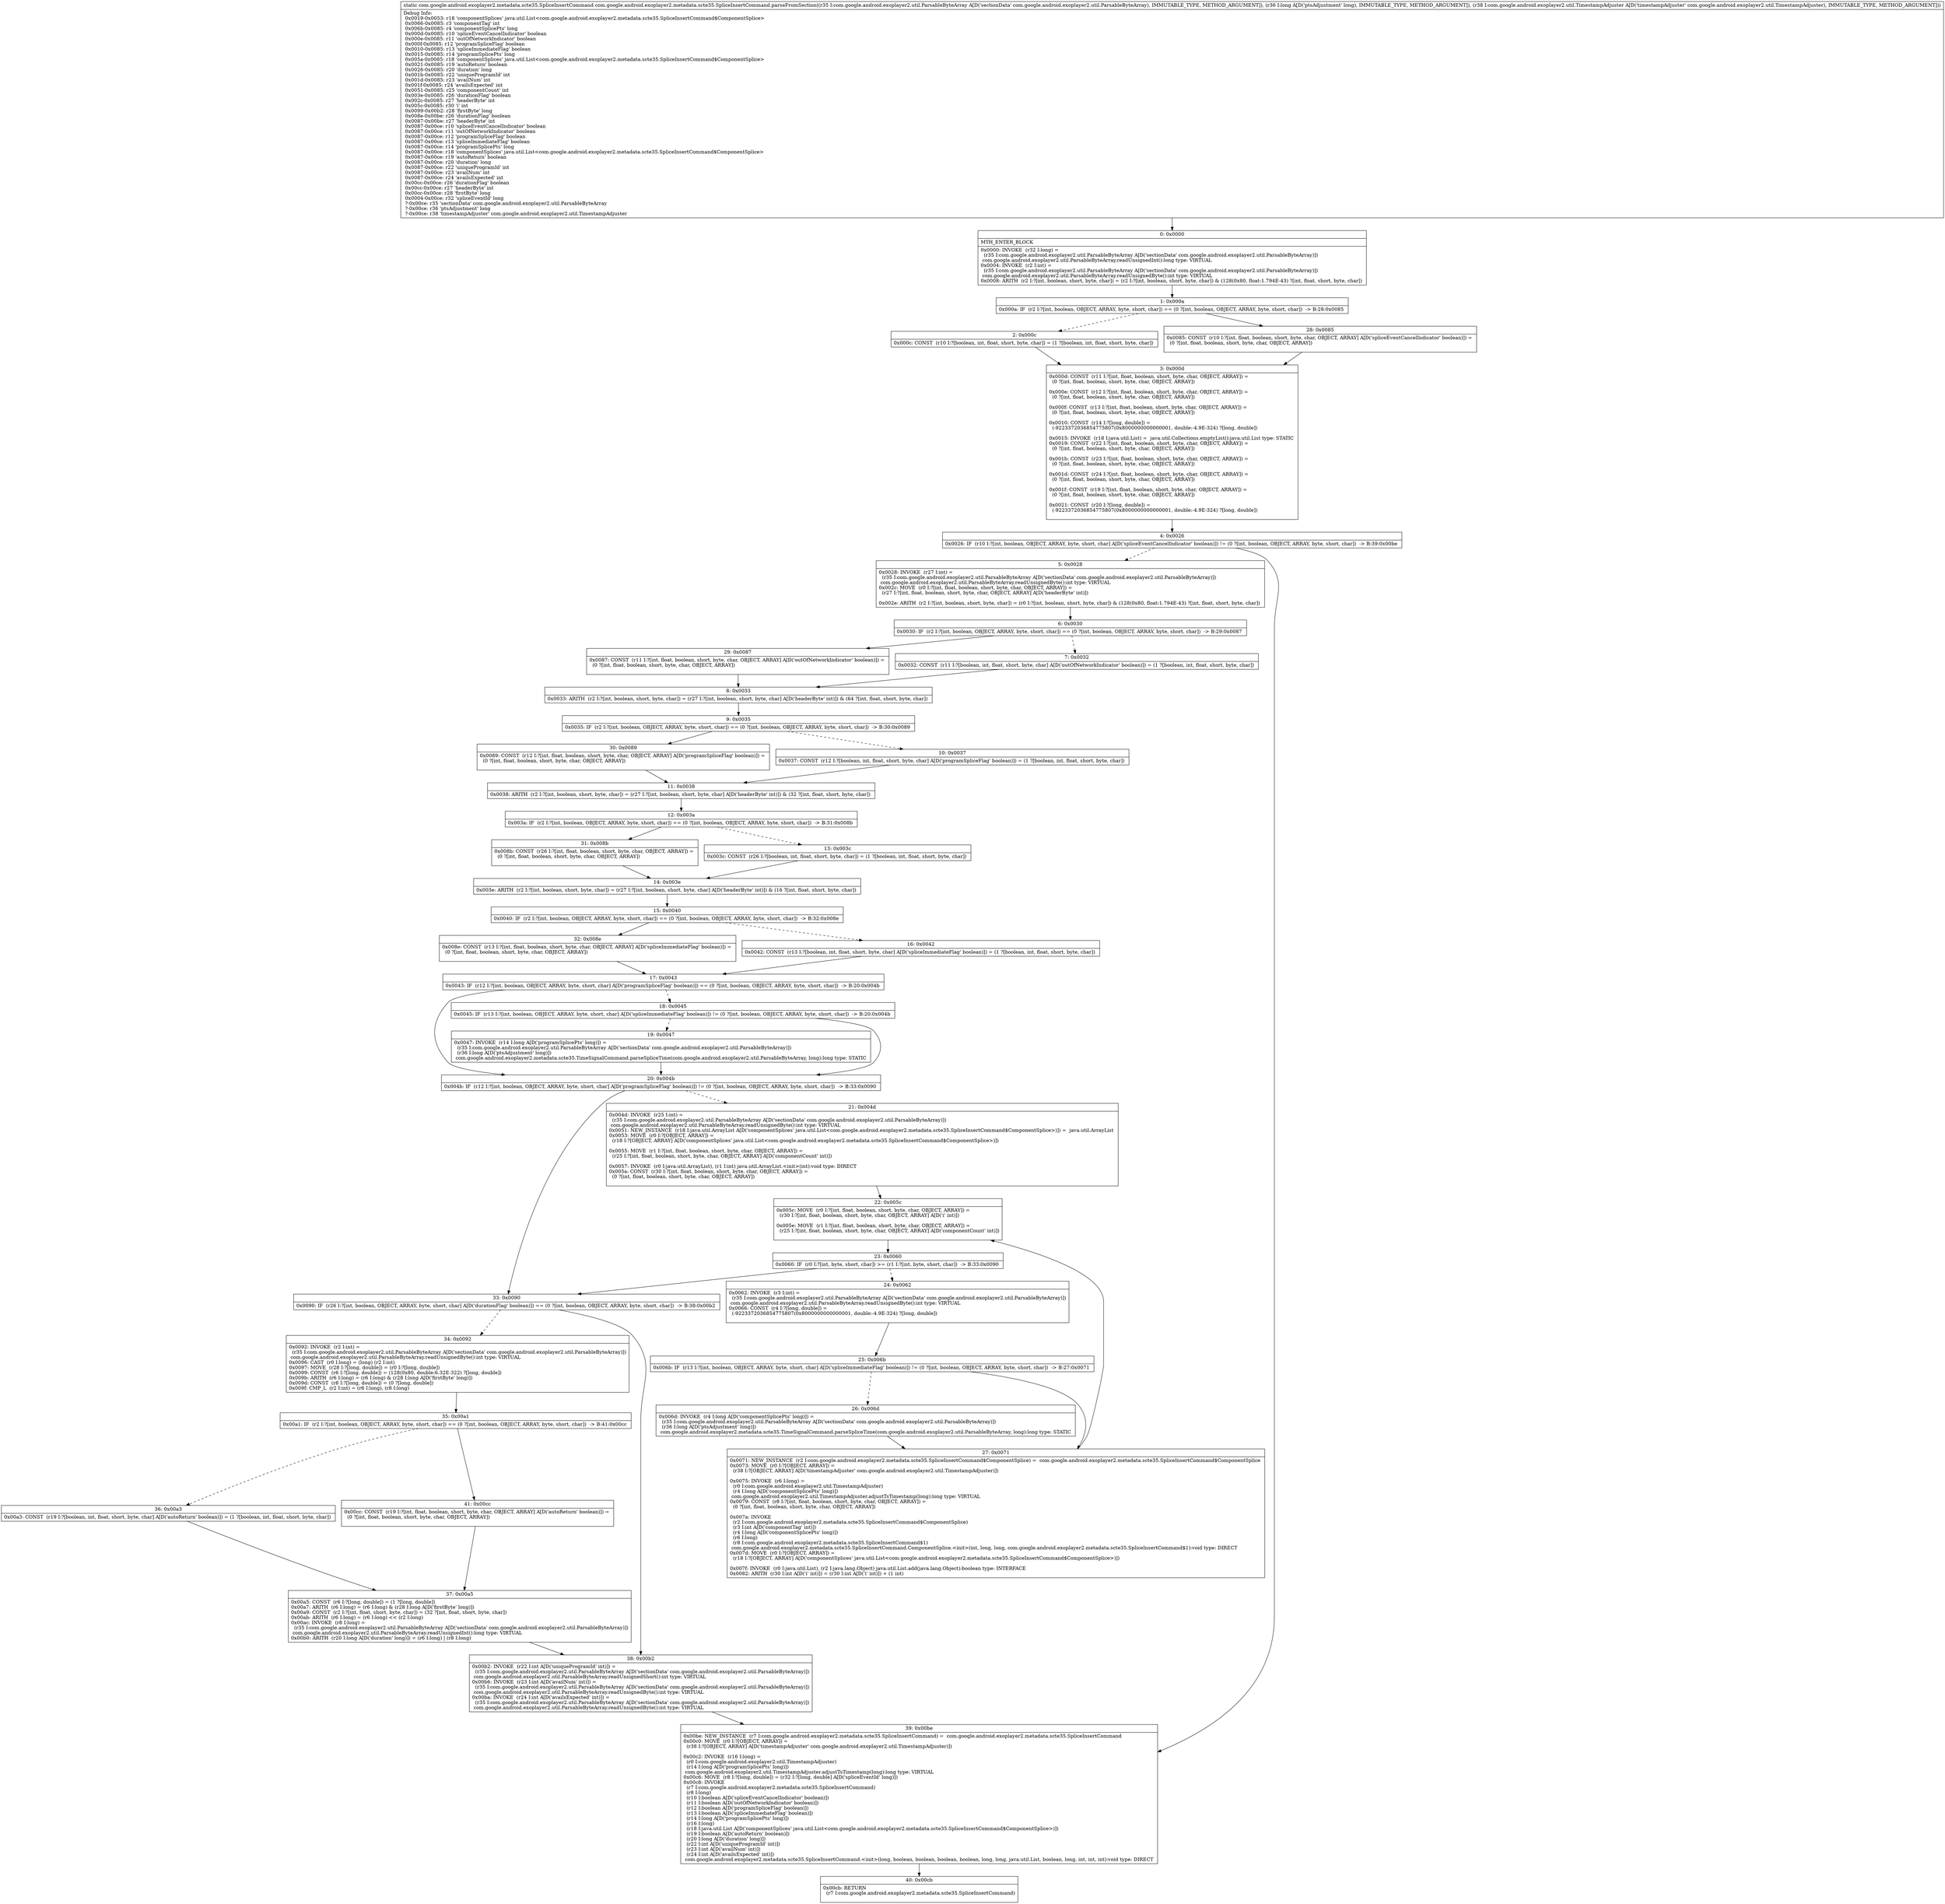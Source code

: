 digraph "CFG forcom.google.android.exoplayer2.metadata.scte35.SpliceInsertCommand.parseFromSection(Lcom\/google\/android\/exoplayer2\/util\/ParsableByteArray;JLcom\/google\/android\/exoplayer2\/util\/TimestampAdjuster;)Lcom\/google\/android\/exoplayer2\/metadata\/scte35\/SpliceInsertCommand;" {
Node_0 [shape=record,label="{0\:\ 0x0000|MTH_ENTER_BLOCK\l|0x0000: INVOKE  (r32 I:long) = \l  (r35 I:com.google.android.exoplayer2.util.ParsableByteArray A[D('sectionData' com.google.android.exoplayer2.util.ParsableByteArray)])\l com.google.android.exoplayer2.util.ParsableByteArray.readUnsignedInt():long type: VIRTUAL \l0x0004: INVOKE  (r2 I:int) = \l  (r35 I:com.google.android.exoplayer2.util.ParsableByteArray A[D('sectionData' com.google.android.exoplayer2.util.ParsableByteArray)])\l com.google.android.exoplayer2.util.ParsableByteArray.readUnsignedByte():int type: VIRTUAL \l0x0008: ARITH  (r2 I:?[int, boolean, short, byte, char]) = (r2 I:?[int, boolean, short, byte, char]) & (128(0x80, float:1.794E\-43) ?[int, float, short, byte, char]) \l}"];
Node_1 [shape=record,label="{1\:\ 0x000a|0x000a: IF  (r2 I:?[int, boolean, OBJECT, ARRAY, byte, short, char]) == (0 ?[int, boolean, OBJECT, ARRAY, byte, short, char])  \-\> B:28:0x0085 \l}"];
Node_2 [shape=record,label="{2\:\ 0x000c|0x000c: CONST  (r10 I:?[boolean, int, float, short, byte, char]) = (1 ?[boolean, int, float, short, byte, char]) \l}"];
Node_3 [shape=record,label="{3\:\ 0x000d|0x000d: CONST  (r11 I:?[int, float, boolean, short, byte, char, OBJECT, ARRAY]) = \l  (0 ?[int, float, boolean, short, byte, char, OBJECT, ARRAY])\l \l0x000e: CONST  (r12 I:?[int, float, boolean, short, byte, char, OBJECT, ARRAY]) = \l  (0 ?[int, float, boolean, short, byte, char, OBJECT, ARRAY])\l \l0x000f: CONST  (r13 I:?[int, float, boolean, short, byte, char, OBJECT, ARRAY]) = \l  (0 ?[int, float, boolean, short, byte, char, OBJECT, ARRAY])\l \l0x0010: CONST  (r14 I:?[long, double]) = \l  (\-9223372036854775807(0x8000000000000001, double:\-4.9E\-324) ?[long, double])\l \l0x0015: INVOKE  (r18 I:java.util.List) =  java.util.Collections.emptyList():java.util.List type: STATIC \l0x0019: CONST  (r22 I:?[int, float, boolean, short, byte, char, OBJECT, ARRAY]) = \l  (0 ?[int, float, boolean, short, byte, char, OBJECT, ARRAY])\l \l0x001b: CONST  (r23 I:?[int, float, boolean, short, byte, char, OBJECT, ARRAY]) = \l  (0 ?[int, float, boolean, short, byte, char, OBJECT, ARRAY])\l \l0x001d: CONST  (r24 I:?[int, float, boolean, short, byte, char, OBJECT, ARRAY]) = \l  (0 ?[int, float, boolean, short, byte, char, OBJECT, ARRAY])\l \l0x001f: CONST  (r19 I:?[int, float, boolean, short, byte, char, OBJECT, ARRAY]) = \l  (0 ?[int, float, boolean, short, byte, char, OBJECT, ARRAY])\l \l0x0021: CONST  (r20 I:?[long, double]) = \l  (\-9223372036854775807(0x8000000000000001, double:\-4.9E\-324) ?[long, double])\l \l}"];
Node_4 [shape=record,label="{4\:\ 0x0026|0x0026: IF  (r10 I:?[int, boolean, OBJECT, ARRAY, byte, short, char] A[D('spliceEventCancelIndicator' boolean)]) != (0 ?[int, boolean, OBJECT, ARRAY, byte, short, char])  \-\> B:39:0x00be \l}"];
Node_5 [shape=record,label="{5\:\ 0x0028|0x0028: INVOKE  (r27 I:int) = \l  (r35 I:com.google.android.exoplayer2.util.ParsableByteArray A[D('sectionData' com.google.android.exoplayer2.util.ParsableByteArray)])\l com.google.android.exoplayer2.util.ParsableByteArray.readUnsignedByte():int type: VIRTUAL \l0x002c: MOVE  (r0 I:?[int, float, boolean, short, byte, char, OBJECT, ARRAY]) = \l  (r27 I:?[int, float, boolean, short, byte, char, OBJECT, ARRAY] A[D('headerByte' int)])\l \l0x002e: ARITH  (r2 I:?[int, boolean, short, byte, char]) = (r0 I:?[int, boolean, short, byte, char]) & (128(0x80, float:1.794E\-43) ?[int, float, short, byte, char]) \l}"];
Node_6 [shape=record,label="{6\:\ 0x0030|0x0030: IF  (r2 I:?[int, boolean, OBJECT, ARRAY, byte, short, char]) == (0 ?[int, boolean, OBJECT, ARRAY, byte, short, char])  \-\> B:29:0x0087 \l}"];
Node_7 [shape=record,label="{7\:\ 0x0032|0x0032: CONST  (r11 I:?[boolean, int, float, short, byte, char] A[D('outOfNetworkIndicator' boolean)]) = (1 ?[boolean, int, float, short, byte, char]) \l}"];
Node_8 [shape=record,label="{8\:\ 0x0033|0x0033: ARITH  (r2 I:?[int, boolean, short, byte, char]) = (r27 I:?[int, boolean, short, byte, char] A[D('headerByte' int)]) & (64 ?[int, float, short, byte, char]) \l}"];
Node_9 [shape=record,label="{9\:\ 0x0035|0x0035: IF  (r2 I:?[int, boolean, OBJECT, ARRAY, byte, short, char]) == (0 ?[int, boolean, OBJECT, ARRAY, byte, short, char])  \-\> B:30:0x0089 \l}"];
Node_10 [shape=record,label="{10\:\ 0x0037|0x0037: CONST  (r12 I:?[boolean, int, float, short, byte, char] A[D('programSpliceFlag' boolean)]) = (1 ?[boolean, int, float, short, byte, char]) \l}"];
Node_11 [shape=record,label="{11\:\ 0x0038|0x0038: ARITH  (r2 I:?[int, boolean, short, byte, char]) = (r27 I:?[int, boolean, short, byte, char] A[D('headerByte' int)]) & (32 ?[int, float, short, byte, char]) \l}"];
Node_12 [shape=record,label="{12\:\ 0x003a|0x003a: IF  (r2 I:?[int, boolean, OBJECT, ARRAY, byte, short, char]) == (0 ?[int, boolean, OBJECT, ARRAY, byte, short, char])  \-\> B:31:0x008b \l}"];
Node_13 [shape=record,label="{13\:\ 0x003c|0x003c: CONST  (r26 I:?[boolean, int, float, short, byte, char]) = (1 ?[boolean, int, float, short, byte, char]) \l}"];
Node_14 [shape=record,label="{14\:\ 0x003e|0x003e: ARITH  (r2 I:?[int, boolean, short, byte, char]) = (r27 I:?[int, boolean, short, byte, char] A[D('headerByte' int)]) & (16 ?[int, float, short, byte, char]) \l}"];
Node_15 [shape=record,label="{15\:\ 0x0040|0x0040: IF  (r2 I:?[int, boolean, OBJECT, ARRAY, byte, short, char]) == (0 ?[int, boolean, OBJECT, ARRAY, byte, short, char])  \-\> B:32:0x008e \l}"];
Node_16 [shape=record,label="{16\:\ 0x0042|0x0042: CONST  (r13 I:?[boolean, int, float, short, byte, char] A[D('spliceImmediateFlag' boolean)]) = (1 ?[boolean, int, float, short, byte, char]) \l}"];
Node_17 [shape=record,label="{17\:\ 0x0043|0x0043: IF  (r12 I:?[int, boolean, OBJECT, ARRAY, byte, short, char] A[D('programSpliceFlag' boolean)]) == (0 ?[int, boolean, OBJECT, ARRAY, byte, short, char])  \-\> B:20:0x004b \l}"];
Node_18 [shape=record,label="{18\:\ 0x0045|0x0045: IF  (r13 I:?[int, boolean, OBJECT, ARRAY, byte, short, char] A[D('spliceImmediateFlag' boolean)]) != (0 ?[int, boolean, OBJECT, ARRAY, byte, short, char])  \-\> B:20:0x004b \l}"];
Node_19 [shape=record,label="{19\:\ 0x0047|0x0047: INVOKE  (r14 I:long A[D('programSplicePts' long)]) = \l  (r35 I:com.google.android.exoplayer2.util.ParsableByteArray A[D('sectionData' com.google.android.exoplayer2.util.ParsableByteArray)])\l  (r36 I:long A[D('ptsAdjustment' long)])\l com.google.android.exoplayer2.metadata.scte35.TimeSignalCommand.parseSpliceTime(com.google.android.exoplayer2.util.ParsableByteArray, long):long type: STATIC \l}"];
Node_20 [shape=record,label="{20\:\ 0x004b|0x004b: IF  (r12 I:?[int, boolean, OBJECT, ARRAY, byte, short, char] A[D('programSpliceFlag' boolean)]) != (0 ?[int, boolean, OBJECT, ARRAY, byte, short, char])  \-\> B:33:0x0090 \l}"];
Node_21 [shape=record,label="{21\:\ 0x004d|0x004d: INVOKE  (r25 I:int) = \l  (r35 I:com.google.android.exoplayer2.util.ParsableByteArray A[D('sectionData' com.google.android.exoplayer2.util.ParsableByteArray)])\l com.google.android.exoplayer2.util.ParsableByteArray.readUnsignedByte():int type: VIRTUAL \l0x0051: NEW_INSTANCE  (r18 I:java.util.ArrayList A[D('componentSplices' java.util.List\<com.google.android.exoplayer2.metadata.scte35.SpliceInsertCommand$ComponentSplice\>)]) =  java.util.ArrayList \l0x0053: MOVE  (r0 I:?[OBJECT, ARRAY]) = \l  (r18 I:?[OBJECT, ARRAY] A[D('componentSplices' java.util.List\<com.google.android.exoplayer2.metadata.scte35.SpliceInsertCommand$ComponentSplice\>)])\l \l0x0055: MOVE  (r1 I:?[int, float, boolean, short, byte, char, OBJECT, ARRAY]) = \l  (r25 I:?[int, float, boolean, short, byte, char, OBJECT, ARRAY] A[D('componentCount' int)])\l \l0x0057: INVOKE  (r0 I:java.util.ArrayList), (r1 I:int) java.util.ArrayList.\<init\>(int):void type: DIRECT \l0x005a: CONST  (r30 I:?[int, float, boolean, short, byte, char, OBJECT, ARRAY]) = \l  (0 ?[int, float, boolean, short, byte, char, OBJECT, ARRAY])\l \l}"];
Node_22 [shape=record,label="{22\:\ 0x005c|0x005c: MOVE  (r0 I:?[int, float, boolean, short, byte, char, OBJECT, ARRAY]) = \l  (r30 I:?[int, float, boolean, short, byte, char, OBJECT, ARRAY] A[D('i' int)])\l \l0x005e: MOVE  (r1 I:?[int, float, boolean, short, byte, char, OBJECT, ARRAY]) = \l  (r25 I:?[int, float, boolean, short, byte, char, OBJECT, ARRAY] A[D('componentCount' int)])\l \l}"];
Node_23 [shape=record,label="{23\:\ 0x0060|0x0060: IF  (r0 I:?[int, byte, short, char]) \>= (r1 I:?[int, byte, short, char])  \-\> B:33:0x0090 \l}"];
Node_24 [shape=record,label="{24\:\ 0x0062|0x0062: INVOKE  (r3 I:int) = \l  (r35 I:com.google.android.exoplayer2.util.ParsableByteArray A[D('sectionData' com.google.android.exoplayer2.util.ParsableByteArray)])\l com.google.android.exoplayer2.util.ParsableByteArray.readUnsignedByte():int type: VIRTUAL \l0x0066: CONST  (r4 I:?[long, double]) = \l  (\-9223372036854775807(0x8000000000000001, double:\-4.9E\-324) ?[long, double])\l \l}"];
Node_25 [shape=record,label="{25\:\ 0x006b|0x006b: IF  (r13 I:?[int, boolean, OBJECT, ARRAY, byte, short, char] A[D('spliceImmediateFlag' boolean)]) != (0 ?[int, boolean, OBJECT, ARRAY, byte, short, char])  \-\> B:27:0x0071 \l}"];
Node_26 [shape=record,label="{26\:\ 0x006d|0x006d: INVOKE  (r4 I:long A[D('componentSplicePts' long)]) = \l  (r35 I:com.google.android.exoplayer2.util.ParsableByteArray A[D('sectionData' com.google.android.exoplayer2.util.ParsableByteArray)])\l  (r36 I:long A[D('ptsAdjustment' long)])\l com.google.android.exoplayer2.metadata.scte35.TimeSignalCommand.parseSpliceTime(com.google.android.exoplayer2.util.ParsableByteArray, long):long type: STATIC \l}"];
Node_27 [shape=record,label="{27\:\ 0x0071|0x0071: NEW_INSTANCE  (r2 I:com.google.android.exoplayer2.metadata.scte35.SpliceInsertCommand$ComponentSplice) =  com.google.android.exoplayer2.metadata.scte35.SpliceInsertCommand$ComponentSplice \l0x0073: MOVE  (r0 I:?[OBJECT, ARRAY]) = \l  (r38 I:?[OBJECT, ARRAY] A[D('timestampAdjuster' com.google.android.exoplayer2.util.TimestampAdjuster)])\l \l0x0075: INVOKE  (r6 I:long) = \l  (r0 I:com.google.android.exoplayer2.util.TimestampAdjuster)\l  (r4 I:long A[D('componentSplicePts' long)])\l com.google.android.exoplayer2.util.TimestampAdjuster.adjustTsTimestamp(long):long type: VIRTUAL \l0x0079: CONST  (r8 I:?[int, float, boolean, short, byte, char, OBJECT, ARRAY]) = \l  (0 ?[int, float, boolean, short, byte, char, OBJECT, ARRAY])\l \l0x007a: INVOKE  \l  (r2 I:com.google.android.exoplayer2.metadata.scte35.SpliceInsertCommand$ComponentSplice)\l  (r3 I:int A[D('componentTag' int)])\l  (r4 I:long A[D('componentSplicePts' long)])\l  (r6 I:long)\l  (r8 I:com.google.android.exoplayer2.metadata.scte35.SpliceInsertCommand$1)\l com.google.android.exoplayer2.metadata.scte35.SpliceInsertCommand.ComponentSplice.\<init\>(int, long, long, com.google.android.exoplayer2.metadata.scte35.SpliceInsertCommand$1):void type: DIRECT \l0x007d: MOVE  (r0 I:?[OBJECT, ARRAY]) = \l  (r18 I:?[OBJECT, ARRAY] A[D('componentSplices' java.util.List\<com.google.android.exoplayer2.metadata.scte35.SpliceInsertCommand$ComponentSplice\>)])\l \l0x007f: INVOKE  (r0 I:java.util.List), (r2 I:java.lang.Object) java.util.List.add(java.lang.Object):boolean type: INTERFACE \l0x0082: ARITH  (r30 I:int A[D('i' int)]) = (r30 I:int A[D('i' int)]) + (1 int) \l}"];
Node_28 [shape=record,label="{28\:\ 0x0085|0x0085: CONST  (r10 I:?[int, float, boolean, short, byte, char, OBJECT, ARRAY] A[D('spliceEventCancelIndicator' boolean)]) = \l  (0 ?[int, float, boolean, short, byte, char, OBJECT, ARRAY])\l \l}"];
Node_29 [shape=record,label="{29\:\ 0x0087|0x0087: CONST  (r11 I:?[int, float, boolean, short, byte, char, OBJECT, ARRAY] A[D('outOfNetworkIndicator' boolean)]) = \l  (0 ?[int, float, boolean, short, byte, char, OBJECT, ARRAY])\l \l}"];
Node_30 [shape=record,label="{30\:\ 0x0089|0x0089: CONST  (r12 I:?[int, float, boolean, short, byte, char, OBJECT, ARRAY] A[D('programSpliceFlag' boolean)]) = \l  (0 ?[int, float, boolean, short, byte, char, OBJECT, ARRAY])\l \l}"];
Node_31 [shape=record,label="{31\:\ 0x008b|0x008b: CONST  (r26 I:?[int, float, boolean, short, byte, char, OBJECT, ARRAY]) = \l  (0 ?[int, float, boolean, short, byte, char, OBJECT, ARRAY])\l \l}"];
Node_32 [shape=record,label="{32\:\ 0x008e|0x008e: CONST  (r13 I:?[int, float, boolean, short, byte, char, OBJECT, ARRAY] A[D('spliceImmediateFlag' boolean)]) = \l  (0 ?[int, float, boolean, short, byte, char, OBJECT, ARRAY])\l \l}"];
Node_33 [shape=record,label="{33\:\ 0x0090|0x0090: IF  (r26 I:?[int, boolean, OBJECT, ARRAY, byte, short, char] A[D('durationFlag' boolean)]) == (0 ?[int, boolean, OBJECT, ARRAY, byte, short, char])  \-\> B:38:0x00b2 \l}"];
Node_34 [shape=record,label="{34\:\ 0x0092|0x0092: INVOKE  (r2 I:int) = \l  (r35 I:com.google.android.exoplayer2.util.ParsableByteArray A[D('sectionData' com.google.android.exoplayer2.util.ParsableByteArray)])\l com.google.android.exoplayer2.util.ParsableByteArray.readUnsignedByte():int type: VIRTUAL \l0x0096: CAST  (r0 I:long) = (long) (r2 I:int) \l0x0097: MOVE  (r28 I:?[long, double]) = (r0 I:?[long, double]) \l0x0099: CONST  (r6 I:?[long, double]) = (128(0x80, double:6.32E\-322) ?[long, double]) \l0x009b: ARITH  (r6 I:long) = (r6 I:long) & (r28 I:long A[D('firstByte' long)]) \l0x009d: CONST  (r8 I:?[long, double]) = (0 ?[long, double]) \l0x009f: CMP_L  (r2 I:int) = (r6 I:long), (r8 I:long) \l}"];
Node_35 [shape=record,label="{35\:\ 0x00a1|0x00a1: IF  (r2 I:?[int, boolean, OBJECT, ARRAY, byte, short, char]) == (0 ?[int, boolean, OBJECT, ARRAY, byte, short, char])  \-\> B:41:0x00cc \l}"];
Node_36 [shape=record,label="{36\:\ 0x00a3|0x00a3: CONST  (r19 I:?[boolean, int, float, short, byte, char] A[D('autoReturn' boolean)]) = (1 ?[boolean, int, float, short, byte, char]) \l}"];
Node_37 [shape=record,label="{37\:\ 0x00a5|0x00a5: CONST  (r6 I:?[long, double]) = (1 ?[long, double]) \l0x00a7: ARITH  (r6 I:long) = (r6 I:long) & (r28 I:long A[D('firstByte' long)]) \l0x00a9: CONST  (r2 I:?[int, float, short, byte, char]) = (32 ?[int, float, short, byte, char]) \l0x00ab: ARITH  (r6 I:long) = (r6 I:long) \<\< (r2 I:long) \l0x00ac: INVOKE  (r8 I:long) = \l  (r35 I:com.google.android.exoplayer2.util.ParsableByteArray A[D('sectionData' com.google.android.exoplayer2.util.ParsableByteArray)])\l com.google.android.exoplayer2.util.ParsableByteArray.readUnsignedInt():long type: VIRTUAL \l0x00b0: ARITH  (r20 I:long A[D('duration' long)]) = (r6 I:long) \| (r8 I:long) \l}"];
Node_38 [shape=record,label="{38\:\ 0x00b2|0x00b2: INVOKE  (r22 I:int A[D('uniqueProgramId' int)]) = \l  (r35 I:com.google.android.exoplayer2.util.ParsableByteArray A[D('sectionData' com.google.android.exoplayer2.util.ParsableByteArray)])\l com.google.android.exoplayer2.util.ParsableByteArray.readUnsignedShort():int type: VIRTUAL \l0x00b6: INVOKE  (r23 I:int A[D('availNum' int)]) = \l  (r35 I:com.google.android.exoplayer2.util.ParsableByteArray A[D('sectionData' com.google.android.exoplayer2.util.ParsableByteArray)])\l com.google.android.exoplayer2.util.ParsableByteArray.readUnsignedByte():int type: VIRTUAL \l0x00ba: INVOKE  (r24 I:int A[D('availsExpected' int)]) = \l  (r35 I:com.google.android.exoplayer2.util.ParsableByteArray A[D('sectionData' com.google.android.exoplayer2.util.ParsableByteArray)])\l com.google.android.exoplayer2.util.ParsableByteArray.readUnsignedByte():int type: VIRTUAL \l}"];
Node_39 [shape=record,label="{39\:\ 0x00be|0x00be: NEW_INSTANCE  (r7 I:com.google.android.exoplayer2.metadata.scte35.SpliceInsertCommand) =  com.google.android.exoplayer2.metadata.scte35.SpliceInsertCommand \l0x00c0: MOVE  (r0 I:?[OBJECT, ARRAY]) = \l  (r38 I:?[OBJECT, ARRAY] A[D('timestampAdjuster' com.google.android.exoplayer2.util.TimestampAdjuster)])\l \l0x00c2: INVOKE  (r16 I:long) = \l  (r0 I:com.google.android.exoplayer2.util.TimestampAdjuster)\l  (r14 I:long A[D('programSplicePts' long)])\l com.google.android.exoplayer2.util.TimestampAdjuster.adjustTsTimestamp(long):long type: VIRTUAL \l0x00c6: MOVE  (r8 I:?[long, double]) = (r32 I:?[long, double] A[D('spliceEventId' long)]) \l0x00c8: INVOKE  \l  (r7 I:com.google.android.exoplayer2.metadata.scte35.SpliceInsertCommand)\l  (r8 I:long)\l  (r10 I:boolean A[D('spliceEventCancelIndicator' boolean)])\l  (r11 I:boolean A[D('outOfNetworkIndicator' boolean)])\l  (r12 I:boolean A[D('programSpliceFlag' boolean)])\l  (r13 I:boolean A[D('spliceImmediateFlag' boolean)])\l  (r14 I:long A[D('programSplicePts' long)])\l  (r16 I:long)\l  (r18 I:java.util.List A[D('componentSplices' java.util.List\<com.google.android.exoplayer2.metadata.scte35.SpliceInsertCommand$ComponentSplice\>)])\l  (r19 I:boolean A[D('autoReturn' boolean)])\l  (r20 I:long A[D('duration' long)])\l  (r22 I:int A[D('uniqueProgramId' int)])\l  (r23 I:int A[D('availNum' int)])\l  (r24 I:int A[D('availsExpected' int)])\l com.google.android.exoplayer2.metadata.scte35.SpliceInsertCommand.\<init\>(long, boolean, boolean, boolean, boolean, long, long, java.util.List, boolean, long, int, int, int):void type: DIRECT \l}"];
Node_40 [shape=record,label="{40\:\ 0x00cb|0x00cb: RETURN  \l  (r7 I:com.google.android.exoplayer2.metadata.scte35.SpliceInsertCommand)\l \l}"];
Node_41 [shape=record,label="{41\:\ 0x00cc|0x00cc: CONST  (r19 I:?[int, float, boolean, short, byte, char, OBJECT, ARRAY] A[D('autoReturn' boolean)]) = \l  (0 ?[int, float, boolean, short, byte, char, OBJECT, ARRAY])\l \l}"];
MethodNode[shape=record,label="{static com.google.android.exoplayer2.metadata.scte35.SpliceInsertCommand com.google.android.exoplayer2.metadata.scte35.SpliceInsertCommand.parseFromSection((r35 I:com.google.android.exoplayer2.util.ParsableByteArray A[D('sectionData' com.google.android.exoplayer2.util.ParsableByteArray), IMMUTABLE_TYPE, METHOD_ARGUMENT]), (r36 I:long A[D('ptsAdjustment' long), IMMUTABLE_TYPE, METHOD_ARGUMENT]), (r38 I:com.google.android.exoplayer2.util.TimestampAdjuster A[D('timestampAdjuster' com.google.android.exoplayer2.util.TimestampAdjuster), IMMUTABLE_TYPE, METHOD_ARGUMENT]))  | Debug Info:\l  0x0019\-0x0053: r18 'componentSplices' java.util.List\<com.google.android.exoplayer2.metadata.scte35.SpliceInsertCommand$ComponentSplice\>\l  0x0066\-0x0085: r3 'componentTag' int\l  0x006b\-0x0085: r4 'componentSplicePts' long\l  0x000d\-0x0085: r10 'spliceEventCancelIndicator' boolean\l  0x000e\-0x0085: r11 'outOfNetworkIndicator' boolean\l  0x000f\-0x0085: r12 'programSpliceFlag' boolean\l  0x0010\-0x0085: r13 'spliceImmediateFlag' boolean\l  0x0015\-0x0085: r14 'programSplicePts' long\l  0x005a\-0x0085: r18 'componentSplices' java.util.List\<com.google.android.exoplayer2.metadata.scte35.SpliceInsertCommand$ComponentSplice\>\l  0x0021\-0x0085: r19 'autoReturn' boolean\l  0x0026\-0x0085: r20 'duration' long\l  0x001b\-0x0085: r22 'uniqueProgramId' int\l  0x001d\-0x0085: r23 'availNum' int\l  0x001f\-0x0085: r24 'availsExpected' int\l  0x0051\-0x0085: r25 'componentCount' int\l  0x003e\-0x0085: r26 'durationFlag' boolean\l  0x002c\-0x0085: r27 'headerByte' int\l  0x005c\-0x0085: r30 'i' int\l  0x0099\-0x00b2: r28 'firstByte' long\l  0x008e\-0x00be: r26 'durationFlag' boolean\l  0x0087\-0x00be: r27 'headerByte' int\l  0x0087\-0x00ce: r10 'spliceEventCancelIndicator' boolean\l  0x0087\-0x00ce: r11 'outOfNetworkIndicator' boolean\l  0x0087\-0x00ce: r12 'programSpliceFlag' boolean\l  0x0087\-0x00ce: r13 'spliceImmediateFlag' boolean\l  0x0087\-0x00ce: r14 'programSplicePts' long\l  0x0087\-0x00ce: r18 'componentSplices' java.util.List\<com.google.android.exoplayer2.metadata.scte35.SpliceInsertCommand$ComponentSplice\>\l  0x0087\-0x00ce: r19 'autoReturn' boolean\l  0x0087\-0x00ce: r20 'duration' long\l  0x0087\-0x00ce: r22 'uniqueProgramId' int\l  0x0087\-0x00ce: r23 'availNum' int\l  0x0087\-0x00ce: r24 'availsExpected' int\l  0x00cc\-0x00ce: r26 'durationFlag' boolean\l  0x00cc\-0x00ce: r27 'headerByte' int\l  0x00cc\-0x00ce: r28 'firstByte' long\l  0x0004\-0x00ce: r32 'spliceEventId' long\l  ?\-0x00ce: r35 'sectionData' com.google.android.exoplayer2.util.ParsableByteArray\l  ?\-0x00ce: r36 'ptsAdjustment' long\l  ?\-0x00ce: r38 'timestampAdjuster' com.google.android.exoplayer2.util.TimestampAdjuster\l}"];
MethodNode -> Node_0;
Node_0 -> Node_1;
Node_1 -> Node_2[style=dashed];
Node_1 -> Node_28;
Node_2 -> Node_3;
Node_3 -> Node_4;
Node_4 -> Node_5[style=dashed];
Node_4 -> Node_39;
Node_5 -> Node_6;
Node_6 -> Node_7[style=dashed];
Node_6 -> Node_29;
Node_7 -> Node_8;
Node_8 -> Node_9;
Node_9 -> Node_10[style=dashed];
Node_9 -> Node_30;
Node_10 -> Node_11;
Node_11 -> Node_12;
Node_12 -> Node_13[style=dashed];
Node_12 -> Node_31;
Node_13 -> Node_14;
Node_14 -> Node_15;
Node_15 -> Node_16[style=dashed];
Node_15 -> Node_32;
Node_16 -> Node_17;
Node_17 -> Node_18[style=dashed];
Node_17 -> Node_20;
Node_18 -> Node_19[style=dashed];
Node_18 -> Node_20;
Node_19 -> Node_20;
Node_20 -> Node_21[style=dashed];
Node_20 -> Node_33;
Node_21 -> Node_22;
Node_22 -> Node_23;
Node_23 -> Node_24[style=dashed];
Node_23 -> Node_33;
Node_24 -> Node_25;
Node_25 -> Node_26[style=dashed];
Node_25 -> Node_27;
Node_26 -> Node_27;
Node_27 -> Node_22;
Node_28 -> Node_3;
Node_29 -> Node_8;
Node_30 -> Node_11;
Node_31 -> Node_14;
Node_32 -> Node_17;
Node_33 -> Node_34[style=dashed];
Node_33 -> Node_38;
Node_34 -> Node_35;
Node_35 -> Node_36[style=dashed];
Node_35 -> Node_41;
Node_36 -> Node_37;
Node_37 -> Node_38;
Node_38 -> Node_39;
Node_39 -> Node_40;
Node_41 -> Node_37;
}

